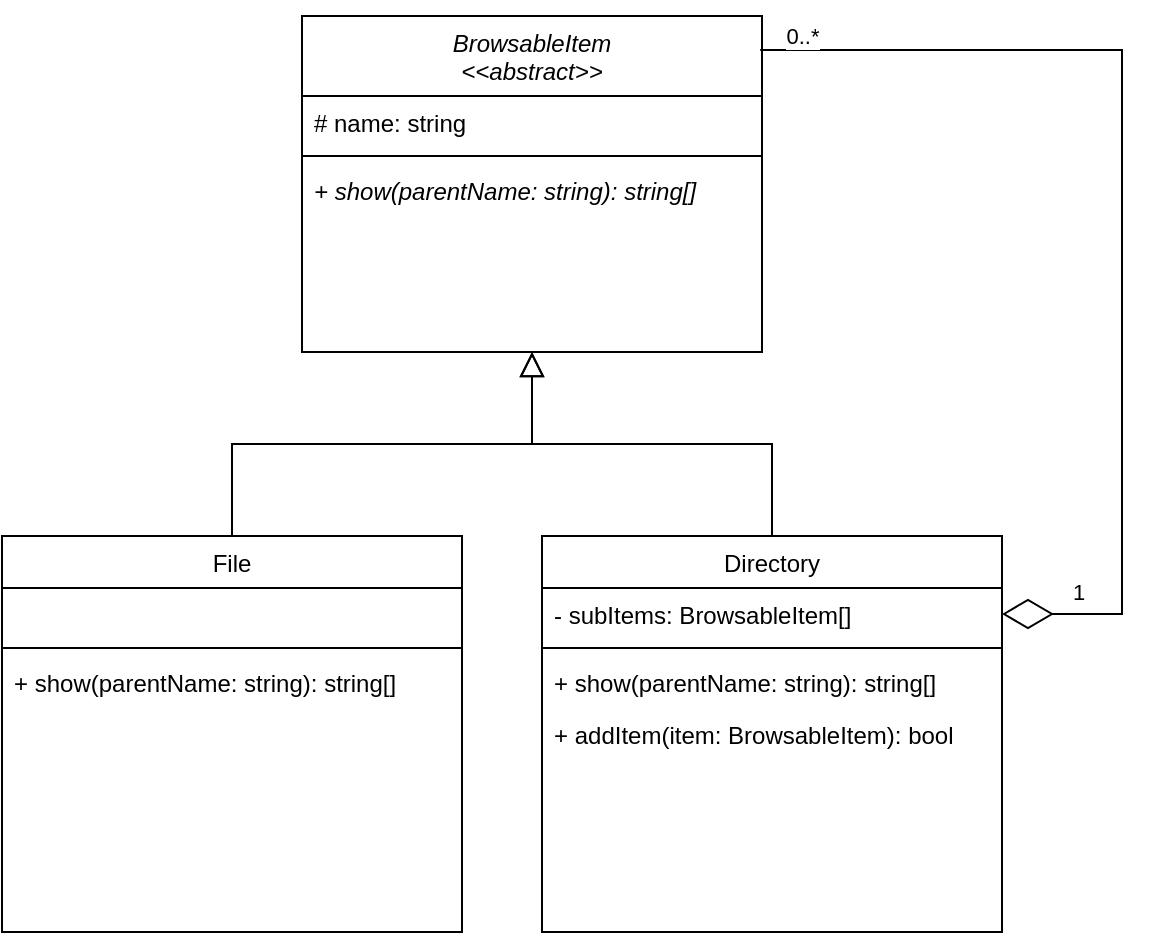 <mxfile version="20.3.0" type="device"><diagram id="C5RBs43oDa-KdzZeNtuy" name="Page-1"><mxGraphModel dx="824" dy="593" grid="1" gridSize="10" guides="1" tooltips="1" connect="1" arrows="1" fold="1" page="1" pageScale="1" pageWidth="827" pageHeight="1169" math="0" shadow="0"><root><mxCell id="WIyWlLk6GJQsqaUBKTNV-0"/><mxCell id="WIyWlLk6GJQsqaUBKTNV-1" parent="WIyWlLk6GJQsqaUBKTNV-0"/><mxCell id="zkfFHV4jXpPFQw0GAbJ--0" value="BrowsableItem&#10;&lt;&lt;abstract&gt;&gt;" style="swimlane;fontStyle=2;align=center;verticalAlign=top;childLayout=stackLayout;horizontal=1;startSize=40;horizontalStack=0;resizeParent=1;resizeLast=0;collapsible=1;marginBottom=0;rounded=0;shadow=0;strokeWidth=1;" parent="WIyWlLk6GJQsqaUBKTNV-1" vertex="1"><mxGeometry x="200" y="40" width="230" height="168" as="geometry"><mxRectangle x="230" y="140" width="160" height="26" as="alternateBounds"/></mxGeometry></mxCell><mxCell id="zkfFHV4jXpPFQw0GAbJ--1" value="# name: string" style="text;align=left;verticalAlign=top;spacingLeft=4;spacingRight=4;overflow=hidden;rotatable=0;points=[[0,0.5],[1,0.5]];portConstraint=eastwest;" parent="zkfFHV4jXpPFQw0GAbJ--0" vertex="1"><mxGeometry y="40" width="230" height="26" as="geometry"/></mxCell><mxCell id="zkfFHV4jXpPFQw0GAbJ--4" value="" style="line;html=1;strokeWidth=1;align=left;verticalAlign=middle;spacingTop=-1;spacingLeft=3;spacingRight=3;rotatable=0;labelPosition=right;points=[];portConstraint=eastwest;" parent="zkfFHV4jXpPFQw0GAbJ--0" vertex="1"><mxGeometry y="66" width="230" height="8" as="geometry"/></mxCell><mxCell id="zkfFHV4jXpPFQw0GAbJ--5" value="+ show(parentName: string): string[]" style="text;align=left;verticalAlign=top;spacingLeft=4;spacingRight=4;overflow=hidden;rotatable=0;points=[[0,0.5],[1,0.5]];portConstraint=eastwest;fontStyle=2" parent="zkfFHV4jXpPFQw0GAbJ--0" vertex="1"><mxGeometry y="74" width="230" height="26" as="geometry"/></mxCell><mxCell id="zkfFHV4jXpPFQw0GAbJ--6" value="File" style="swimlane;fontStyle=0;align=center;verticalAlign=top;childLayout=stackLayout;horizontal=1;startSize=26;horizontalStack=0;resizeParent=1;resizeLast=0;collapsible=1;marginBottom=0;rounded=0;shadow=0;strokeWidth=1;" parent="WIyWlLk6GJQsqaUBKTNV-1" vertex="1"><mxGeometry x="50" y="300" width="230" height="198" as="geometry"><mxRectangle x="110" y="350" width="160" height="26" as="alternateBounds"/></mxGeometry></mxCell><mxCell id="zkfFHV4jXpPFQw0GAbJ--7" value=" " style="text;align=left;verticalAlign=top;spacingLeft=4;spacingRight=4;overflow=hidden;rotatable=0;points=[[0,0.5],[1,0.5]];portConstraint=eastwest;" parent="zkfFHV4jXpPFQw0GAbJ--6" vertex="1"><mxGeometry y="26" width="230" height="26" as="geometry"/></mxCell><mxCell id="zkfFHV4jXpPFQw0GAbJ--9" value="" style="line;html=1;strokeWidth=1;align=left;verticalAlign=middle;spacingTop=-1;spacingLeft=3;spacingRight=3;rotatable=0;labelPosition=right;points=[];portConstraint=eastwest;" parent="zkfFHV4jXpPFQw0GAbJ--6" vertex="1"><mxGeometry y="52" width="230" height="8" as="geometry"/></mxCell><mxCell id="zkfFHV4jXpPFQw0GAbJ--10" value="+ show(parentName: string): string[]" style="text;align=left;verticalAlign=top;spacingLeft=4;spacingRight=4;overflow=hidden;rotatable=0;points=[[0,0.5],[1,0.5]];portConstraint=eastwest;fontStyle=0" parent="zkfFHV4jXpPFQw0GAbJ--6" vertex="1"><mxGeometry y="60" width="230" height="26" as="geometry"/></mxCell><mxCell id="zkfFHV4jXpPFQw0GAbJ--12" value="" style="endArrow=block;endSize=10;endFill=0;shadow=0;strokeWidth=1;rounded=0;edgeStyle=elbowEdgeStyle;elbow=vertical;" parent="WIyWlLk6GJQsqaUBKTNV-1" source="zkfFHV4jXpPFQw0GAbJ--6" target="zkfFHV4jXpPFQw0GAbJ--0" edge="1"><mxGeometry width="160" relative="1" as="geometry"><mxPoint x="200" y="203" as="sourcePoint"/><mxPoint x="200" y="203" as="targetPoint"/></mxGeometry></mxCell><mxCell id="zkfFHV4jXpPFQw0GAbJ--16" value="" style="endArrow=block;endSize=10;endFill=0;shadow=0;strokeWidth=1;rounded=0;edgeStyle=elbowEdgeStyle;elbow=vertical;" parent="WIyWlLk6GJQsqaUBKTNV-1" source="oD7X4xUFsBfLqp26Xgj--1" target="zkfFHV4jXpPFQw0GAbJ--0" edge="1"><mxGeometry width="160" relative="1" as="geometry"><mxPoint x="390" y="300" as="sourcePoint"/><mxPoint x="310" y="271" as="targetPoint"/></mxGeometry></mxCell><mxCell id="oD7X4xUFsBfLqp26Xgj--1" value="Directory" style="swimlane;fontStyle=0;align=center;verticalAlign=top;childLayout=stackLayout;horizontal=1;startSize=26;horizontalStack=0;resizeParent=1;resizeLast=0;collapsible=1;marginBottom=0;rounded=0;shadow=0;strokeWidth=1;" parent="WIyWlLk6GJQsqaUBKTNV-1" vertex="1"><mxGeometry x="320" y="300" width="230" height="198" as="geometry"><mxRectangle x="110" y="350" width="160" height="26" as="alternateBounds"/></mxGeometry></mxCell><mxCell id="oD7X4xUFsBfLqp26Xgj--2" value="- subItems: BrowsableItem[]" style="text;align=left;verticalAlign=top;spacingLeft=4;spacingRight=4;overflow=hidden;rotatable=0;points=[[0,0.5],[1,0.5]];portConstraint=eastwest;fontStyle=0" parent="oD7X4xUFsBfLqp26Xgj--1" vertex="1"><mxGeometry y="26" width="230" height="26" as="geometry"/></mxCell><mxCell id="oD7X4xUFsBfLqp26Xgj--3" value="" style="line;html=1;strokeWidth=1;align=left;verticalAlign=middle;spacingTop=-1;spacingLeft=3;spacingRight=3;rotatable=0;labelPosition=right;points=[];portConstraint=eastwest;" parent="oD7X4xUFsBfLqp26Xgj--1" vertex="1"><mxGeometry y="52" width="230" height="8" as="geometry"/></mxCell><mxCell id="oD7X4xUFsBfLqp26Xgj--4" value="+ show(parentName: string): string[]" style="text;align=left;verticalAlign=top;spacingLeft=4;spacingRight=4;overflow=hidden;rotatable=0;points=[[0,0.5],[1,0.5]];portConstraint=eastwest;fontStyle=0" parent="oD7X4xUFsBfLqp26Xgj--1" vertex="1"><mxGeometry y="60" width="230" height="26" as="geometry"/></mxCell><mxCell id="cBwR0YUwT_TkEQY95PnN-0" value="+ addItem(item: BrowsableItem): bool" style="text;align=left;verticalAlign=top;spacingLeft=4;spacingRight=4;overflow=hidden;rotatable=0;points=[[0,0.5],[1,0.5]];portConstraint=eastwest;fontStyle=0" vertex="1" parent="oD7X4xUFsBfLqp26Xgj--1"><mxGeometry y="86" width="230" height="26" as="geometry"/></mxCell><mxCell id="oD7X4xUFsBfLqp26Xgj--5" style="edgeStyle=orthogonalEdgeStyle;rounded=0;orthogonalLoop=1;jettySize=auto;html=1;exitX=0.996;exitY=0.101;exitDx=0;exitDy=0;endArrow=diamondThin;endFill=0;endSize=23;exitPerimeter=0;entryX=1;entryY=0.5;entryDx=0;entryDy=0;" parent="WIyWlLk6GJQsqaUBKTNV-1" source="zkfFHV4jXpPFQw0GAbJ--0" target="oD7X4xUFsBfLqp26Xgj--2" edge="1"><mxGeometry relative="1" as="geometry"><mxPoint x="660" y="410" as="targetPoint"/><Array as="points"><mxPoint x="610" y="57"/><mxPoint x="610" y="339"/></Array></mxGeometry></mxCell><mxCell id="oD7X4xUFsBfLqp26Xgj--6" value="1" style="edgeLabel;html=1;align=center;verticalAlign=middle;resizable=0;points=[];" parent="oD7X4xUFsBfLqp26Xgj--5" vertex="1" connectable="0"><mxGeometry x="0.822" y="1" relative="1" as="geometry"><mxPoint x="-9" y="-12" as="offset"/></mxGeometry></mxCell><mxCell id="oD7X4xUFsBfLqp26Xgj--7" value="0..*" style="edgeLabel;html=1;align=center;verticalAlign=middle;resizable=0;points=[];" parent="oD7X4xUFsBfLqp26Xgj--5" vertex="1" connectable="0"><mxGeometry x="-0.858" y="-1" relative="1" as="geometry"><mxPoint x="-16" y="-8" as="offset"/></mxGeometry></mxCell></root></mxGraphModel></diagram></mxfile>